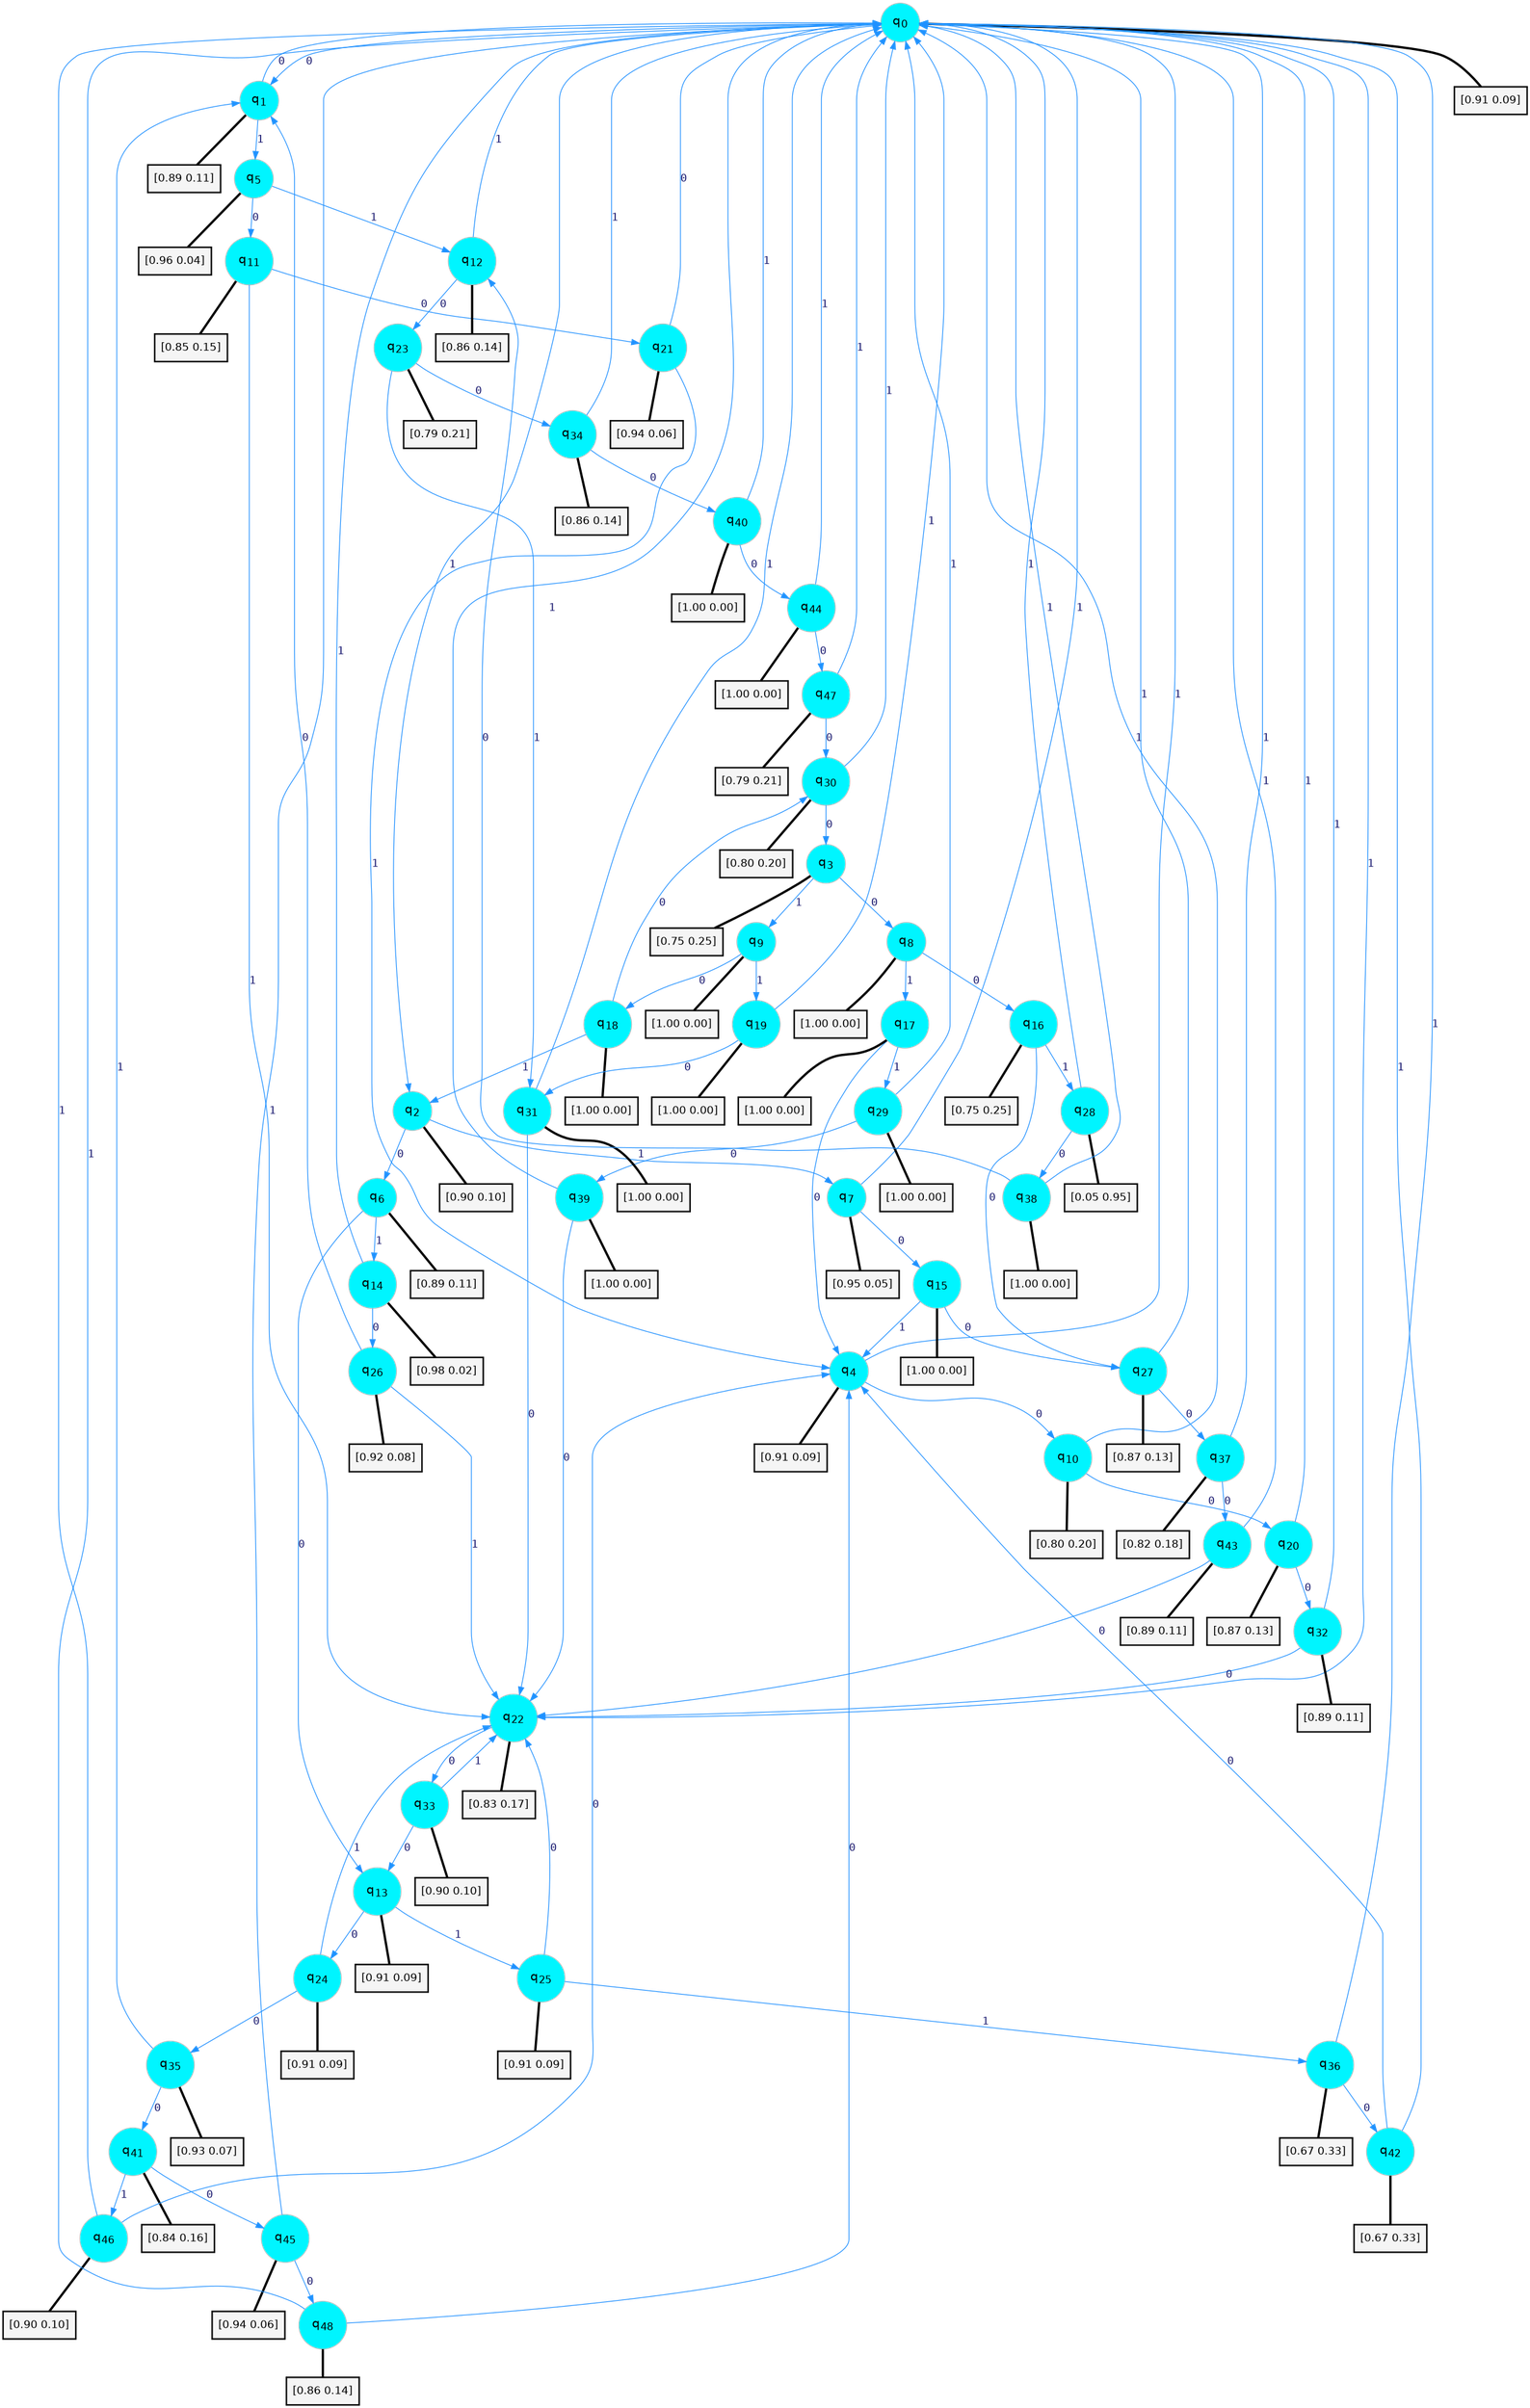 digraph G {
graph [
bgcolor=transparent, dpi=300, rankdir=TD, size="40,25"];
node [
color=gray, fillcolor=turquoise1, fontcolor=black, fontname=Helvetica, fontsize=16, fontweight=bold, shape=circle, style=filled];
edge [
arrowsize=1, color=dodgerblue1, fontcolor=midnightblue, fontname=courier, fontweight=bold, penwidth=1, style=solid, weight=20];
0[label=<q<SUB>0</SUB>>];
1[label=<q<SUB>1</SUB>>];
2[label=<q<SUB>2</SUB>>];
3[label=<q<SUB>3</SUB>>];
4[label=<q<SUB>4</SUB>>];
5[label=<q<SUB>5</SUB>>];
6[label=<q<SUB>6</SUB>>];
7[label=<q<SUB>7</SUB>>];
8[label=<q<SUB>8</SUB>>];
9[label=<q<SUB>9</SUB>>];
10[label=<q<SUB>10</SUB>>];
11[label=<q<SUB>11</SUB>>];
12[label=<q<SUB>12</SUB>>];
13[label=<q<SUB>13</SUB>>];
14[label=<q<SUB>14</SUB>>];
15[label=<q<SUB>15</SUB>>];
16[label=<q<SUB>16</SUB>>];
17[label=<q<SUB>17</SUB>>];
18[label=<q<SUB>18</SUB>>];
19[label=<q<SUB>19</SUB>>];
20[label=<q<SUB>20</SUB>>];
21[label=<q<SUB>21</SUB>>];
22[label=<q<SUB>22</SUB>>];
23[label=<q<SUB>23</SUB>>];
24[label=<q<SUB>24</SUB>>];
25[label=<q<SUB>25</SUB>>];
26[label=<q<SUB>26</SUB>>];
27[label=<q<SUB>27</SUB>>];
28[label=<q<SUB>28</SUB>>];
29[label=<q<SUB>29</SUB>>];
30[label=<q<SUB>30</SUB>>];
31[label=<q<SUB>31</SUB>>];
32[label=<q<SUB>32</SUB>>];
33[label=<q<SUB>33</SUB>>];
34[label=<q<SUB>34</SUB>>];
35[label=<q<SUB>35</SUB>>];
36[label=<q<SUB>36</SUB>>];
37[label=<q<SUB>37</SUB>>];
38[label=<q<SUB>38</SUB>>];
39[label=<q<SUB>39</SUB>>];
40[label=<q<SUB>40</SUB>>];
41[label=<q<SUB>41</SUB>>];
42[label=<q<SUB>42</SUB>>];
43[label=<q<SUB>43</SUB>>];
44[label=<q<SUB>44</SUB>>];
45[label=<q<SUB>45</SUB>>];
46[label=<q<SUB>46</SUB>>];
47[label=<q<SUB>47</SUB>>];
48[label=<q<SUB>48</SUB>>];
49[label="[0.91 0.09]", shape=box,fontcolor=black, fontname=Helvetica, fontsize=14, penwidth=2, fillcolor=whitesmoke,color=black];
50[label="[0.89 0.11]", shape=box,fontcolor=black, fontname=Helvetica, fontsize=14, penwidth=2, fillcolor=whitesmoke,color=black];
51[label="[0.90 0.10]", shape=box,fontcolor=black, fontname=Helvetica, fontsize=14, penwidth=2, fillcolor=whitesmoke,color=black];
52[label="[0.75 0.25]", shape=box,fontcolor=black, fontname=Helvetica, fontsize=14, penwidth=2, fillcolor=whitesmoke,color=black];
53[label="[0.91 0.09]", shape=box,fontcolor=black, fontname=Helvetica, fontsize=14, penwidth=2, fillcolor=whitesmoke,color=black];
54[label="[0.96 0.04]", shape=box,fontcolor=black, fontname=Helvetica, fontsize=14, penwidth=2, fillcolor=whitesmoke,color=black];
55[label="[0.89 0.11]", shape=box,fontcolor=black, fontname=Helvetica, fontsize=14, penwidth=2, fillcolor=whitesmoke,color=black];
56[label="[0.95 0.05]", shape=box,fontcolor=black, fontname=Helvetica, fontsize=14, penwidth=2, fillcolor=whitesmoke,color=black];
57[label="[1.00 0.00]", shape=box,fontcolor=black, fontname=Helvetica, fontsize=14, penwidth=2, fillcolor=whitesmoke,color=black];
58[label="[1.00 0.00]", shape=box,fontcolor=black, fontname=Helvetica, fontsize=14, penwidth=2, fillcolor=whitesmoke,color=black];
59[label="[0.80 0.20]", shape=box,fontcolor=black, fontname=Helvetica, fontsize=14, penwidth=2, fillcolor=whitesmoke,color=black];
60[label="[0.85 0.15]", shape=box,fontcolor=black, fontname=Helvetica, fontsize=14, penwidth=2, fillcolor=whitesmoke,color=black];
61[label="[0.86 0.14]", shape=box,fontcolor=black, fontname=Helvetica, fontsize=14, penwidth=2, fillcolor=whitesmoke,color=black];
62[label="[0.91 0.09]", shape=box,fontcolor=black, fontname=Helvetica, fontsize=14, penwidth=2, fillcolor=whitesmoke,color=black];
63[label="[0.98 0.02]", shape=box,fontcolor=black, fontname=Helvetica, fontsize=14, penwidth=2, fillcolor=whitesmoke,color=black];
64[label="[1.00 0.00]", shape=box,fontcolor=black, fontname=Helvetica, fontsize=14, penwidth=2, fillcolor=whitesmoke,color=black];
65[label="[0.75 0.25]", shape=box,fontcolor=black, fontname=Helvetica, fontsize=14, penwidth=2, fillcolor=whitesmoke,color=black];
66[label="[1.00 0.00]", shape=box,fontcolor=black, fontname=Helvetica, fontsize=14, penwidth=2, fillcolor=whitesmoke,color=black];
67[label="[1.00 0.00]", shape=box,fontcolor=black, fontname=Helvetica, fontsize=14, penwidth=2, fillcolor=whitesmoke,color=black];
68[label="[1.00 0.00]", shape=box,fontcolor=black, fontname=Helvetica, fontsize=14, penwidth=2, fillcolor=whitesmoke,color=black];
69[label="[0.87 0.13]", shape=box,fontcolor=black, fontname=Helvetica, fontsize=14, penwidth=2, fillcolor=whitesmoke,color=black];
70[label="[0.94 0.06]", shape=box,fontcolor=black, fontname=Helvetica, fontsize=14, penwidth=2, fillcolor=whitesmoke,color=black];
71[label="[0.83 0.17]", shape=box,fontcolor=black, fontname=Helvetica, fontsize=14, penwidth=2, fillcolor=whitesmoke,color=black];
72[label="[0.79 0.21]", shape=box,fontcolor=black, fontname=Helvetica, fontsize=14, penwidth=2, fillcolor=whitesmoke,color=black];
73[label="[0.91 0.09]", shape=box,fontcolor=black, fontname=Helvetica, fontsize=14, penwidth=2, fillcolor=whitesmoke,color=black];
74[label="[0.91 0.09]", shape=box,fontcolor=black, fontname=Helvetica, fontsize=14, penwidth=2, fillcolor=whitesmoke,color=black];
75[label="[0.92 0.08]", shape=box,fontcolor=black, fontname=Helvetica, fontsize=14, penwidth=2, fillcolor=whitesmoke,color=black];
76[label="[0.87 0.13]", shape=box,fontcolor=black, fontname=Helvetica, fontsize=14, penwidth=2, fillcolor=whitesmoke,color=black];
77[label="[0.05 0.95]", shape=box,fontcolor=black, fontname=Helvetica, fontsize=14, penwidth=2, fillcolor=whitesmoke,color=black];
78[label="[1.00 0.00]", shape=box,fontcolor=black, fontname=Helvetica, fontsize=14, penwidth=2, fillcolor=whitesmoke,color=black];
79[label="[0.80 0.20]", shape=box,fontcolor=black, fontname=Helvetica, fontsize=14, penwidth=2, fillcolor=whitesmoke,color=black];
80[label="[1.00 0.00]", shape=box,fontcolor=black, fontname=Helvetica, fontsize=14, penwidth=2, fillcolor=whitesmoke,color=black];
81[label="[0.89 0.11]", shape=box,fontcolor=black, fontname=Helvetica, fontsize=14, penwidth=2, fillcolor=whitesmoke,color=black];
82[label="[0.90 0.10]", shape=box,fontcolor=black, fontname=Helvetica, fontsize=14, penwidth=2, fillcolor=whitesmoke,color=black];
83[label="[0.86 0.14]", shape=box,fontcolor=black, fontname=Helvetica, fontsize=14, penwidth=2, fillcolor=whitesmoke,color=black];
84[label="[0.93 0.07]", shape=box,fontcolor=black, fontname=Helvetica, fontsize=14, penwidth=2, fillcolor=whitesmoke,color=black];
85[label="[0.67 0.33]", shape=box,fontcolor=black, fontname=Helvetica, fontsize=14, penwidth=2, fillcolor=whitesmoke,color=black];
86[label="[0.82 0.18]", shape=box,fontcolor=black, fontname=Helvetica, fontsize=14, penwidth=2, fillcolor=whitesmoke,color=black];
87[label="[1.00 0.00]", shape=box,fontcolor=black, fontname=Helvetica, fontsize=14, penwidth=2, fillcolor=whitesmoke,color=black];
88[label="[1.00 0.00]", shape=box,fontcolor=black, fontname=Helvetica, fontsize=14, penwidth=2, fillcolor=whitesmoke,color=black];
89[label="[1.00 0.00]", shape=box,fontcolor=black, fontname=Helvetica, fontsize=14, penwidth=2, fillcolor=whitesmoke,color=black];
90[label="[0.84 0.16]", shape=box,fontcolor=black, fontname=Helvetica, fontsize=14, penwidth=2, fillcolor=whitesmoke,color=black];
91[label="[0.67 0.33]", shape=box,fontcolor=black, fontname=Helvetica, fontsize=14, penwidth=2, fillcolor=whitesmoke,color=black];
92[label="[0.89 0.11]", shape=box,fontcolor=black, fontname=Helvetica, fontsize=14, penwidth=2, fillcolor=whitesmoke,color=black];
93[label="[1.00 0.00]", shape=box,fontcolor=black, fontname=Helvetica, fontsize=14, penwidth=2, fillcolor=whitesmoke,color=black];
94[label="[0.94 0.06]", shape=box,fontcolor=black, fontname=Helvetica, fontsize=14, penwidth=2, fillcolor=whitesmoke,color=black];
95[label="[0.90 0.10]", shape=box,fontcolor=black, fontname=Helvetica, fontsize=14, penwidth=2, fillcolor=whitesmoke,color=black];
96[label="[0.79 0.21]", shape=box,fontcolor=black, fontname=Helvetica, fontsize=14, penwidth=2, fillcolor=whitesmoke,color=black];
97[label="[0.86 0.14]", shape=box,fontcolor=black, fontname=Helvetica, fontsize=14, penwidth=2, fillcolor=whitesmoke,color=black];
0->1 [label=0];
0->2 [label=1];
0->49 [arrowhead=none, penwidth=3,color=black];
1->0 [label=0];
1->5 [label=1];
1->50 [arrowhead=none, penwidth=3,color=black];
2->6 [label=0];
2->7 [label=1];
2->51 [arrowhead=none, penwidth=3,color=black];
3->8 [label=0];
3->9 [label=1];
3->52 [arrowhead=none, penwidth=3,color=black];
4->10 [label=0];
4->0 [label=1];
4->53 [arrowhead=none, penwidth=3,color=black];
5->11 [label=0];
5->12 [label=1];
5->54 [arrowhead=none, penwidth=3,color=black];
6->13 [label=0];
6->14 [label=1];
6->55 [arrowhead=none, penwidth=3,color=black];
7->15 [label=0];
7->0 [label=1];
7->56 [arrowhead=none, penwidth=3,color=black];
8->16 [label=0];
8->17 [label=1];
8->57 [arrowhead=none, penwidth=3,color=black];
9->18 [label=0];
9->19 [label=1];
9->58 [arrowhead=none, penwidth=3,color=black];
10->20 [label=0];
10->0 [label=1];
10->59 [arrowhead=none, penwidth=3,color=black];
11->21 [label=0];
11->22 [label=1];
11->60 [arrowhead=none, penwidth=3,color=black];
12->23 [label=0];
12->0 [label=1];
12->61 [arrowhead=none, penwidth=3,color=black];
13->24 [label=0];
13->25 [label=1];
13->62 [arrowhead=none, penwidth=3,color=black];
14->26 [label=0];
14->0 [label=1];
14->63 [arrowhead=none, penwidth=3,color=black];
15->27 [label=0];
15->4 [label=1];
15->64 [arrowhead=none, penwidth=3,color=black];
16->27 [label=0];
16->28 [label=1];
16->65 [arrowhead=none, penwidth=3,color=black];
17->4 [label=0];
17->29 [label=1];
17->66 [arrowhead=none, penwidth=3,color=black];
18->30 [label=0];
18->2 [label=1];
18->67 [arrowhead=none, penwidth=3,color=black];
19->31 [label=0];
19->0 [label=1];
19->68 [arrowhead=none, penwidth=3,color=black];
20->32 [label=0];
20->0 [label=1];
20->69 [arrowhead=none, penwidth=3,color=black];
21->0 [label=0];
21->4 [label=1];
21->70 [arrowhead=none, penwidth=3,color=black];
22->33 [label=0];
22->0 [label=1];
22->71 [arrowhead=none, penwidth=3,color=black];
23->34 [label=0];
23->31 [label=1];
23->72 [arrowhead=none, penwidth=3,color=black];
24->35 [label=0];
24->22 [label=1];
24->73 [arrowhead=none, penwidth=3,color=black];
25->22 [label=0];
25->36 [label=1];
25->74 [arrowhead=none, penwidth=3,color=black];
26->1 [label=0];
26->22 [label=1];
26->75 [arrowhead=none, penwidth=3,color=black];
27->37 [label=0];
27->0 [label=1];
27->76 [arrowhead=none, penwidth=3,color=black];
28->38 [label=0];
28->0 [label=1];
28->77 [arrowhead=none, penwidth=3,color=black];
29->39 [label=0];
29->0 [label=1];
29->78 [arrowhead=none, penwidth=3,color=black];
30->3 [label=0];
30->0 [label=1];
30->79 [arrowhead=none, penwidth=3,color=black];
31->22 [label=0];
31->0 [label=1];
31->80 [arrowhead=none, penwidth=3,color=black];
32->22 [label=0];
32->0 [label=1];
32->81 [arrowhead=none, penwidth=3,color=black];
33->13 [label=0];
33->22 [label=1];
33->82 [arrowhead=none, penwidth=3,color=black];
34->40 [label=0];
34->0 [label=1];
34->83 [arrowhead=none, penwidth=3,color=black];
35->41 [label=0];
35->1 [label=1];
35->84 [arrowhead=none, penwidth=3,color=black];
36->42 [label=0];
36->0 [label=1];
36->85 [arrowhead=none, penwidth=3,color=black];
37->43 [label=0];
37->0 [label=1];
37->86 [arrowhead=none, penwidth=3,color=black];
38->12 [label=0];
38->0 [label=1];
38->87 [arrowhead=none, penwidth=3,color=black];
39->22 [label=0];
39->0 [label=1];
39->88 [arrowhead=none, penwidth=3,color=black];
40->44 [label=0];
40->0 [label=1];
40->89 [arrowhead=none, penwidth=3,color=black];
41->45 [label=0];
41->46 [label=1];
41->90 [arrowhead=none, penwidth=3,color=black];
42->4 [label=0];
42->0 [label=1];
42->91 [arrowhead=none, penwidth=3,color=black];
43->22 [label=0];
43->0 [label=1];
43->92 [arrowhead=none, penwidth=3,color=black];
44->47 [label=0];
44->0 [label=1];
44->93 [arrowhead=none, penwidth=3,color=black];
45->48 [label=0];
45->0 [label=1];
45->94 [arrowhead=none, penwidth=3,color=black];
46->4 [label=0];
46->0 [label=1];
46->95 [arrowhead=none, penwidth=3,color=black];
47->30 [label=0];
47->0 [label=1];
47->96 [arrowhead=none, penwidth=3,color=black];
48->4 [label=0];
48->0 [label=1];
48->97 [arrowhead=none, penwidth=3,color=black];
}
